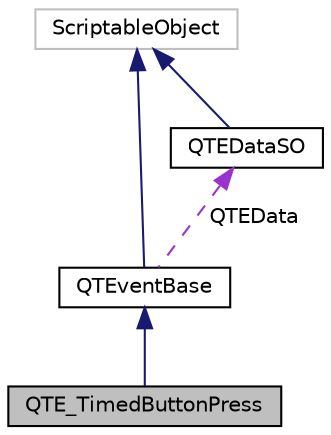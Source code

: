 digraph "QTE_TimedButtonPress"
{
 // LATEX_PDF_SIZE
  edge [fontname="Helvetica",fontsize="10",labelfontname="Helvetica",labelfontsize="10"];
  node [fontname="Helvetica",fontsize="10",shape=record];
  Node1 [label="QTE_TimedButtonPress",height=0.2,width=0.4,color="black", fillcolor="grey75", style="filled", fontcolor="black",tooltip=" "];
  Node2 -> Node1 [dir="back",color="midnightblue",fontsize="10",style="solid",fontname="Helvetica"];
  Node2 [label="QTEventBase",height=0.2,width=0.4,color="black", fillcolor="white", style="filled",URL="$classQTEventBase.html",tooltip=" "];
  Node3 -> Node2 [dir="back",color="midnightblue",fontsize="10",style="solid",fontname="Helvetica"];
  Node3 [label="ScriptableObject",height=0.2,width=0.4,color="grey75", fillcolor="white", style="filled",tooltip=" "];
  Node4 -> Node2 [dir="back",color="darkorchid3",fontsize="10",style="dashed",label=" QTEData" ,fontname="Helvetica"];
  Node4 [label="QTEDataSO",height=0.2,width=0.4,color="black", fillcolor="white", style="filled",URL="$classQTEDataSO.html",tooltip="Scriptable object containing data about the QuickTime Event such as name, dsc, delay,..."];
  Node3 -> Node4 [dir="back",color="midnightblue",fontsize="10",style="solid",fontname="Helvetica"];
}
